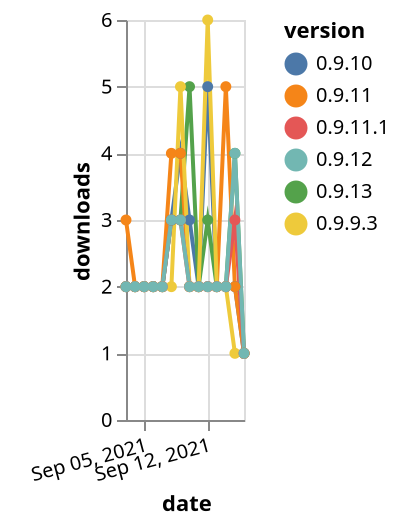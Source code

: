 {"$schema": "https://vega.github.io/schema/vega-lite/v5.json", "description": "A simple bar chart with embedded data.", "data": {"values": [{"date": "2021-09-03", "total": 2471, "delta": 2, "version": "0.9.10"}, {"date": "2021-09-04", "total": 2473, "delta": 2, "version": "0.9.10"}, {"date": "2021-09-05", "total": 2475, "delta": 2, "version": "0.9.10"}, {"date": "2021-09-06", "total": 2477, "delta": 2, "version": "0.9.10"}, {"date": "2021-09-07", "total": 2479, "delta": 2, "version": "0.9.10"}, {"date": "2021-09-08", "total": 2482, "delta": 3, "version": "0.9.10"}, {"date": "2021-09-09", "total": 2486, "delta": 4, "version": "0.9.10"}, {"date": "2021-09-10", "total": 2489, "delta": 3, "version": "0.9.10"}, {"date": "2021-09-11", "total": 2491, "delta": 2, "version": "0.9.10"}, {"date": "2021-09-12", "total": 2496, "delta": 5, "version": "0.9.10"}, {"date": "2021-09-13", "total": 2498, "delta": 2, "version": "0.9.10"}, {"date": "2021-09-14", "total": 2500, "delta": 2, "version": "0.9.10"}, {"date": "2021-09-15", "total": 2502, "delta": 2, "version": "0.9.10"}, {"date": "2021-09-16", "total": 2503, "delta": 1, "version": "0.9.10"}, {"date": "2021-09-03", "total": 2260, "delta": 2, "version": "0.9.13"}, {"date": "2021-09-04", "total": 2262, "delta": 2, "version": "0.9.13"}, {"date": "2021-09-05", "total": 2264, "delta": 2, "version": "0.9.13"}, {"date": "2021-09-06", "total": 2266, "delta": 2, "version": "0.9.13"}, {"date": "2021-09-07", "total": 2268, "delta": 2, "version": "0.9.13"}, {"date": "2021-09-08", "total": 2271, "delta": 3, "version": "0.9.13"}, {"date": "2021-09-09", "total": 2274, "delta": 3, "version": "0.9.13"}, {"date": "2021-09-10", "total": 2279, "delta": 5, "version": "0.9.13"}, {"date": "2021-09-11", "total": 2281, "delta": 2, "version": "0.9.13"}, {"date": "2021-09-12", "total": 2284, "delta": 3, "version": "0.9.13"}, {"date": "2021-09-13", "total": 2286, "delta": 2, "version": "0.9.13"}, {"date": "2021-09-14", "total": 2288, "delta": 2, "version": "0.9.13"}, {"date": "2021-09-15", "total": 2292, "delta": 4, "version": "0.9.13"}, {"date": "2021-09-16", "total": 2293, "delta": 1, "version": "0.9.13"}, {"date": "2021-09-03", "total": 2433, "delta": 3, "version": "0.9.11"}, {"date": "2021-09-04", "total": 2435, "delta": 2, "version": "0.9.11"}, {"date": "2021-09-05", "total": 2437, "delta": 2, "version": "0.9.11"}, {"date": "2021-09-06", "total": 2439, "delta": 2, "version": "0.9.11"}, {"date": "2021-09-07", "total": 2441, "delta": 2, "version": "0.9.11"}, {"date": "2021-09-08", "total": 2445, "delta": 4, "version": "0.9.11"}, {"date": "2021-09-09", "total": 2449, "delta": 4, "version": "0.9.11"}, {"date": "2021-09-10", "total": 2451, "delta": 2, "version": "0.9.11"}, {"date": "2021-09-11", "total": 2453, "delta": 2, "version": "0.9.11"}, {"date": "2021-09-12", "total": 2455, "delta": 2, "version": "0.9.11"}, {"date": "2021-09-13", "total": 2457, "delta": 2, "version": "0.9.11"}, {"date": "2021-09-14", "total": 2462, "delta": 5, "version": "0.9.11"}, {"date": "2021-09-15", "total": 2464, "delta": 2, "version": "0.9.11"}, {"date": "2021-09-16", "total": 2465, "delta": 1, "version": "0.9.11"}, {"date": "2021-09-03", "total": 2464, "delta": 2, "version": "0.9.9.3"}, {"date": "2021-09-04", "total": 2466, "delta": 2, "version": "0.9.9.3"}, {"date": "2021-09-05", "total": 2468, "delta": 2, "version": "0.9.9.3"}, {"date": "2021-09-06", "total": 2470, "delta": 2, "version": "0.9.9.3"}, {"date": "2021-09-07", "total": 2472, "delta": 2, "version": "0.9.9.3"}, {"date": "2021-09-08", "total": 2474, "delta": 2, "version": "0.9.9.3"}, {"date": "2021-09-09", "total": 2479, "delta": 5, "version": "0.9.9.3"}, {"date": "2021-09-10", "total": 2481, "delta": 2, "version": "0.9.9.3"}, {"date": "2021-09-11", "total": 2483, "delta": 2, "version": "0.9.9.3"}, {"date": "2021-09-12", "total": 2489, "delta": 6, "version": "0.9.9.3"}, {"date": "2021-09-13", "total": 2491, "delta": 2, "version": "0.9.9.3"}, {"date": "2021-09-14", "total": 2493, "delta": 2, "version": "0.9.9.3"}, {"date": "2021-09-15", "total": 2494, "delta": 1, "version": "0.9.9.3"}, {"date": "2021-09-16", "total": 2495, "delta": 1, "version": "0.9.9.3"}, {"date": "2021-09-03", "total": 2096, "delta": 2, "version": "0.9.11.1"}, {"date": "2021-09-04", "total": 2098, "delta": 2, "version": "0.9.11.1"}, {"date": "2021-09-05", "total": 2100, "delta": 2, "version": "0.9.11.1"}, {"date": "2021-09-06", "total": 2102, "delta": 2, "version": "0.9.11.1"}, {"date": "2021-09-07", "total": 2104, "delta": 2, "version": "0.9.11.1"}, {"date": "2021-09-08", "total": 2107, "delta": 3, "version": "0.9.11.1"}, {"date": "2021-09-09", "total": 2110, "delta": 3, "version": "0.9.11.1"}, {"date": "2021-09-10", "total": 2112, "delta": 2, "version": "0.9.11.1"}, {"date": "2021-09-11", "total": 2114, "delta": 2, "version": "0.9.11.1"}, {"date": "2021-09-12", "total": 2116, "delta": 2, "version": "0.9.11.1"}, {"date": "2021-09-13", "total": 2118, "delta": 2, "version": "0.9.11.1"}, {"date": "2021-09-14", "total": 2120, "delta": 2, "version": "0.9.11.1"}, {"date": "2021-09-15", "total": 2123, "delta": 3, "version": "0.9.11.1"}, {"date": "2021-09-16", "total": 2124, "delta": 1, "version": "0.9.11.1"}, {"date": "2021-09-03", "total": 2076, "delta": 2, "version": "0.9.12"}, {"date": "2021-09-04", "total": 2078, "delta": 2, "version": "0.9.12"}, {"date": "2021-09-05", "total": 2080, "delta": 2, "version": "0.9.12"}, {"date": "2021-09-06", "total": 2082, "delta": 2, "version": "0.9.12"}, {"date": "2021-09-07", "total": 2084, "delta": 2, "version": "0.9.12"}, {"date": "2021-09-08", "total": 2087, "delta": 3, "version": "0.9.12"}, {"date": "2021-09-09", "total": 2090, "delta": 3, "version": "0.9.12"}, {"date": "2021-09-10", "total": 2092, "delta": 2, "version": "0.9.12"}, {"date": "2021-09-11", "total": 2094, "delta": 2, "version": "0.9.12"}, {"date": "2021-09-12", "total": 2096, "delta": 2, "version": "0.9.12"}, {"date": "2021-09-13", "total": 2098, "delta": 2, "version": "0.9.12"}, {"date": "2021-09-14", "total": 2100, "delta": 2, "version": "0.9.12"}, {"date": "2021-09-15", "total": 2104, "delta": 4, "version": "0.9.12"}, {"date": "2021-09-16", "total": 2105, "delta": 1, "version": "0.9.12"}]}, "width": "container", "mark": {"type": "line", "point": {"filled": true}}, "encoding": {"x": {"field": "date", "type": "temporal", "timeUnit": "yearmonthdate", "title": "date", "axis": {"labelAngle": -15}}, "y": {"field": "delta", "type": "quantitative", "title": "downloads"}, "color": {"field": "version", "type": "nominal"}, "tooltip": {"field": "delta"}}}